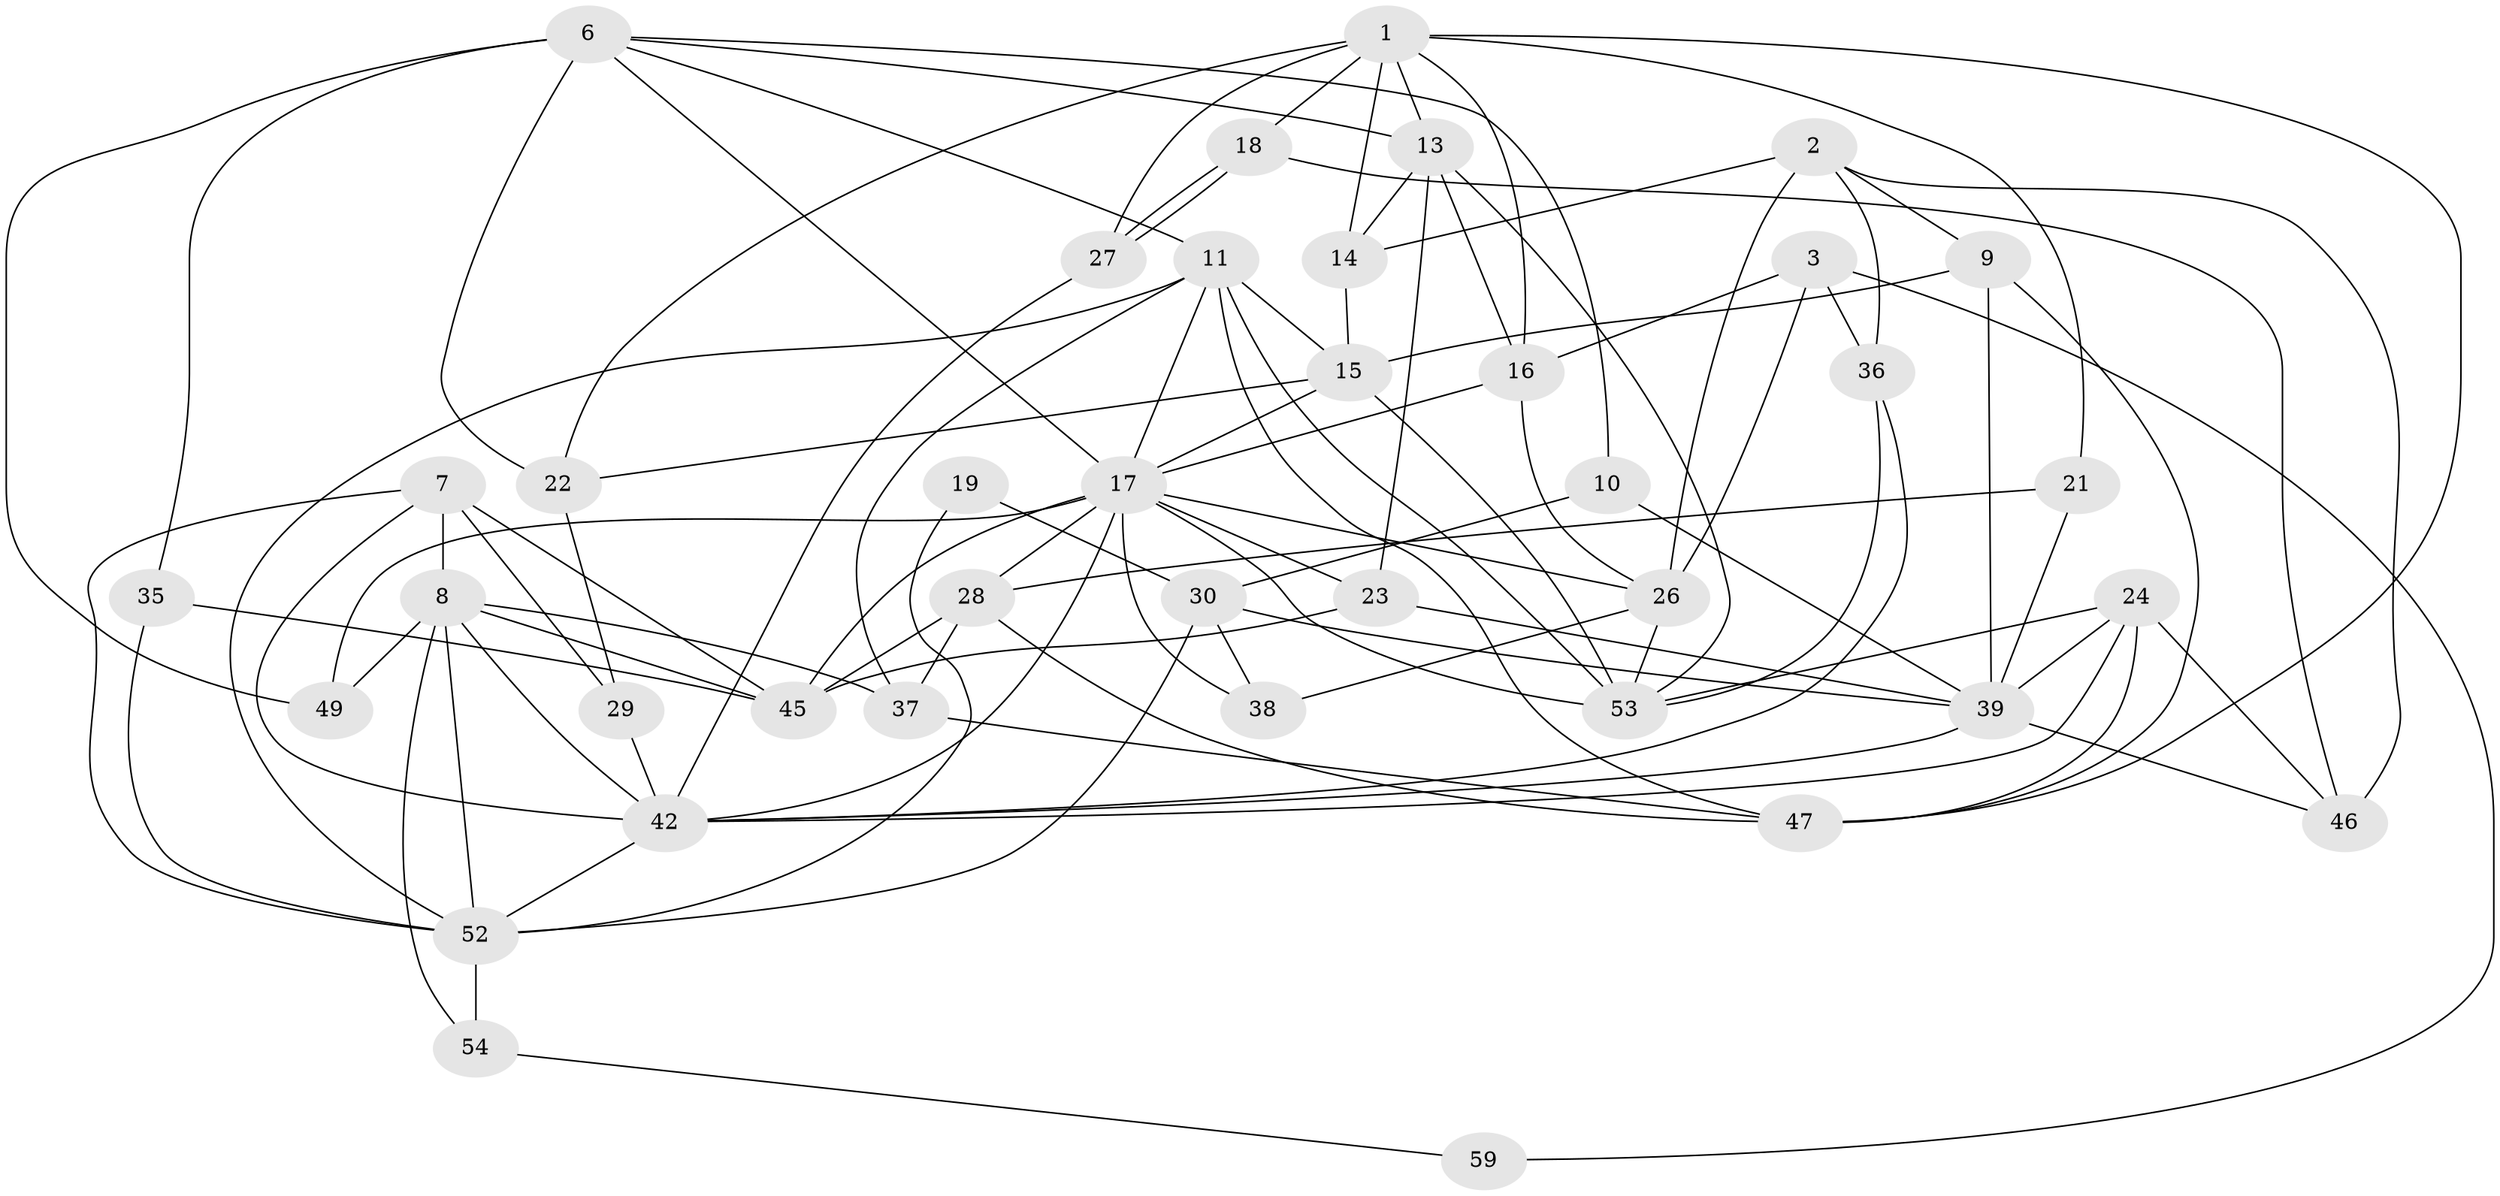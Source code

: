 // Generated by graph-tools (version 1.1) at 2025/24/03/03/25 07:24:02]
// undirected, 39 vertices, 99 edges
graph export_dot {
graph [start="1"]
  node [color=gray90,style=filled];
  1 [super="+63"];
  2 [super="+5"];
  3 [super="+4"];
  6 [super="+34"];
  7 [super="+12"];
  8 [super="+60"];
  9;
  10;
  11 [super="+61"];
  13 [super="+25"];
  14 [super="+40"];
  15 [super="+50"];
  16;
  17 [super="+20"];
  18 [super="+43"];
  19;
  21;
  22;
  23 [super="+31"];
  24 [super="+65"];
  26 [super="+32"];
  27 [super="+33"];
  28 [super="+41"];
  29 [super="+62"];
  30 [super="+51"];
  35;
  36 [super="+44"];
  37;
  38;
  39 [super="+57"];
  42 [super="+48"];
  45 [super="+64"];
  46;
  47 [super="+58"];
  49;
  52 [super="+56"];
  53 [super="+55"];
  54;
  59;
  1 -- 21;
  1 -- 16;
  1 -- 22;
  1 -- 13;
  1 -- 14;
  1 -- 18;
  1 -- 47;
  1 -- 27;
  2 -- 26;
  2 -- 9;
  2 -- 46;
  2 -- 36;
  2 -- 14 [weight=2];
  3 -- 16;
  3 -- 26;
  3 -- 36 [weight=2];
  3 -- 59;
  6 -- 49;
  6 -- 17;
  6 -- 35;
  6 -- 10;
  6 -- 22;
  6 -- 13;
  6 -- 11;
  7 -- 52;
  7 -- 45;
  7 -- 8;
  7 -- 42;
  7 -- 29;
  8 -- 37;
  8 -- 54;
  8 -- 49;
  8 -- 52;
  8 -- 42;
  8 -- 45;
  9 -- 15;
  9 -- 39;
  9 -- 47;
  10 -- 39;
  10 -- 30;
  11 -- 53 [weight=2];
  11 -- 15;
  11 -- 52;
  11 -- 17;
  11 -- 37;
  11 -- 47;
  13 -- 16;
  13 -- 53;
  13 -- 23;
  13 -- 14;
  14 -- 15;
  15 -- 17;
  15 -- 53;
  15 -- 22;
  16 -- 17;
  16 -- 26;
  17 -- 23;
  17 -- 45;
  17 -- 38;
  17 -- 49;
  17 -- 53;
  17 -- 28;
  17 -- 26;
  17 -- 42;
  18 -- 46;
  18 -- 27 [weight=2];
  18 -- 27;
  19 -- 30;
  19 -- 52;
  21 -- 39;
  21 -- 28;
  22 -- 29;
  23 -- 39;
  23 -- 45;
  24 -- 42;
  24 -- 47;
  24 -- 53;
  24 -- 46;
  24 -- 39;
  26 -- 53;
  26 -- 38;
  27 -- 42;
  28 -- 37;
  28 -- 45;
  28 -- 47;
  29 -- 42 [weight=2];
  30 -- 38;
  30 -- 39;
  30 -- 52;
  35 -- 52;
  35 -- 45;
  36 -- 53;
  36 -- 42;
  37 -- 47;
  39 -- 46;
  39 -- 42;
  42 -- 52;
  52 -- 54;
  54 -- 59;
}

